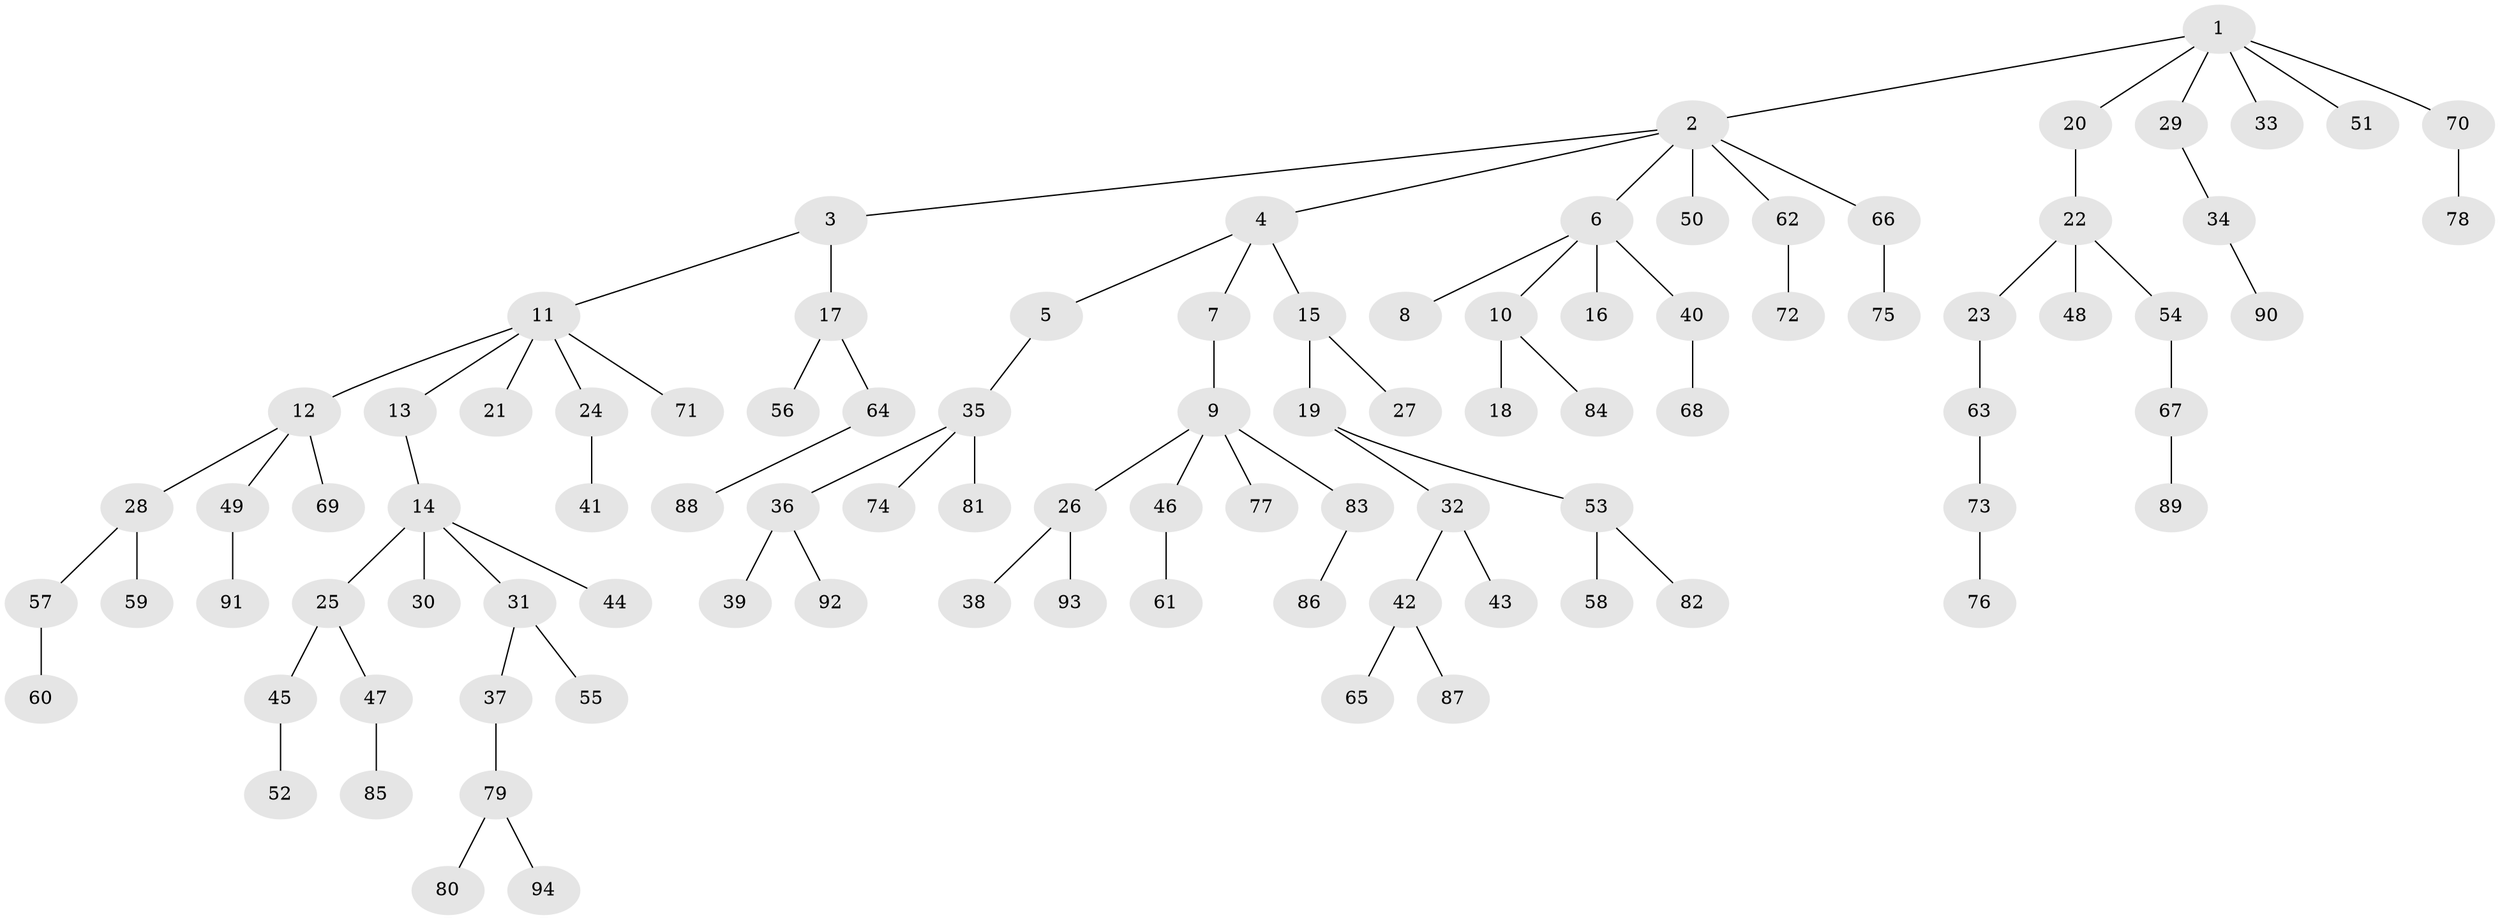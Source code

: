 // Generated by graph-tools (version 1.1) at 2025/15/03/09/25 04:15:24]
// undirected, 94 vertices, 93 edges
graph export_dot {
graph [start="1"]
  node [color=gray90,style=filled];
  1;
  2;
  3;
  4;
  5;
  6;
  7;
  8;
  9;
  10;
  11;
  12;
  13;
  14;
  15;
  16;
  17;
  18;
  19;
  20;
  21;
  22;
  23;
  24;
  25;
  26;
  27;
  28;
  29;
  30;
  31;
  32;
  33;
  34;
  35;
  36;
  37;
  38;
  39;
  40;
  41;
  42;
  43;
  44;
  45;
  46;
  47;
  48;
  49;
  50;
  51;
  52;
  53;
  54;
  55;
  56;
  57;
  58;
  59;
  60;
  61;
  62;
  63;
  64;
  65;
  66;
  67;
  68;
  69;
  70;
  71;
  72;
  73;
  74;
  75;
  76;
  77;
  78;
  79;
  80;
  81;
  82;
  83;
  84;
  85;
  86;
  87;
  88;
  89;
  90;
  91;
  92;
  93;
  94;
  1 -- 2;
  1 -- 20;
  1 -- 29;
  1 -- 33;
  1 -- 51;
  1 -- 70;
  2 -- 3;
  2 -- 4;
  2 -- 6;
  2 -- 50;
  2 -- 62;
  2 -- 66;
  3 -- 11;
  3 -- 17;
  4 -- 5;
  4 -- 7;
  4 -- 15;
  5 -- 35;
  6 -- 8;
  6 -- 10;
  6 -- 16;
  6 -- 40;
  7 -- 9;
  9 -- 26;
  9 -- 46;
  9 -- 77;
  9 -- 83;
  10 -- 18;
  10 -- 84;
  11 -- 12;
  11 -- 13;
  11 -- 21;
  11 -- 24;
  11 -- 71;
  12 -- 28;
  12 -- 49;
  12 -- 69;
  13 -- 14;
  14 -- 25;
  14 -- 30;
  14 -- 31;
  14 -- 44;
  15 -- 19;
  15 -- 27;
  17 -- 56;
  17 -- 64;
  19 -- 32;
  19 -- 53;
  20 -- 22;
  22 -- 23;
  22 -- 48;
  22 -- 54;
  23 -- 63;
  24 -- 41;
  25 -- 45;
  25 -- 47;
  26 -- 38;
  26 -- 93;
  28 -- 57;
  28 -- 59;
  29 -- 34;
  31 -- 37;
  31 -- 55;
  32 -- 42;
  32 -- 43;
  34 -- 90;
  35 -- 36;
  35 -- 74;
  35 -- 81;
  36 -- 39;
  36 -- 92;
  37 -- 79;
  40 -- 68;
  42 -- 65;
  42 -- 87;
  45 -- 52;
  46 -- 61;
  47 -- 85;
  49 -- 91;
  53 -- 58;
  53 -- 82;
  54 -- 67;
  57 -- 60;
  62 -- 72;
  63 -- 73;
  64 -- 88;
  66 -- 75;
  67 -- 89;
  70 -- 78;
  73 -- 76;
  79 -- 80;
  79 -- 94;
  83 -- 86;
}
